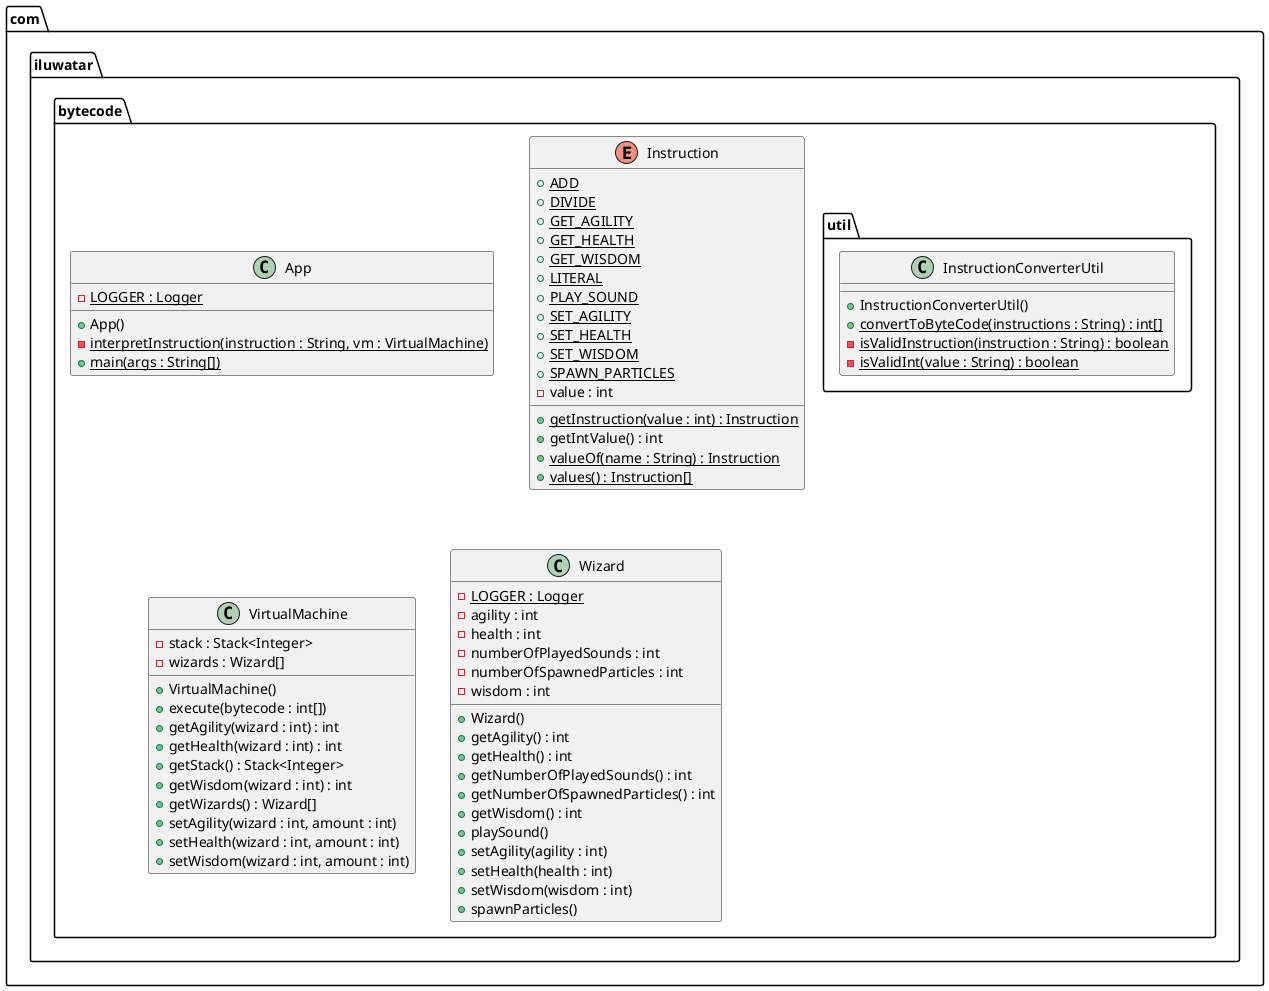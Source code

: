 @startuml
package com.iluwatar.bytecode {
  class App {
    - LOGGER : Logger {static}
    + App()
    - interpretInstruction(instruction : String, vm : VirtualMachine) {static}
    + main(args : String[]) {static}
  }
  enum Instruction {
    + ADD {static}
    + DIVIDE {static}
    + GET_AGILITY {static}
    + GET_HEALTH {static}
    + GET_WISDOM {static}
    + LITERAL {static}
    + PLAY_SOUND {static}
    + SET_AGILITY {static}
    + SET_HEALTH {static}
    + SET_WISDOM {static}
    + SPAWN_PARTICLES {static}
    - value : int
    + getInstruction(value : int) : Instruction {static}
    + getIntValue() : int
    + valueOf(name : String) : Instruction {static}
    + values() : Instruction[] {static}
  }
  class VirtualMachine {
    - stack : Stack<Integer>
    - wizards : Wizard[]
    + VirtualMachine()
    + execute(bytecode : int[])
    + getAgility(wizard : int) : int
    + getHealth(wizard : int) : int
    + getStack() : Stack<Integer>
    + getWisdom(wizard : int) : int
    + getWizards() : Wizard[]
    + setAgility(wizard : int, amount : int)
    + setHealth(wizard : int, amount : int)
    + setWisdom(wizard : int, amount : int)
  }
  class Wizard {
    - LOGGER : Logger {static}
    - agility : int
    - health : int
    - numberOfPlayedSounds : int
    - numberOfSpawnedParticles : int
    - wisdom : int
    + Wizard()
    + getAgility() : int
    + getHealth() : int
    + getNumberOfPlayedSounds() : int
    + getNumberOfSpawnedParticles() : int
    + getWisdom() : int
    + playSound()
    + setAgility(agility : int)
    + setHealth(health : int)
    + setWisdom(wisdom : int)
    + spawnParticles()
  }
}
package com.iluwatar.bytecode.util {
  class InstructionConverterUtil {
    + InstructionConverterUtil()
    + convertToByteCode(instructions : String) : int[] {static}
    - isValidInstruction(instruction : String) : boolean {static}
    - isValidInt(value : String) : boolean {static}
  }
}
@enduml